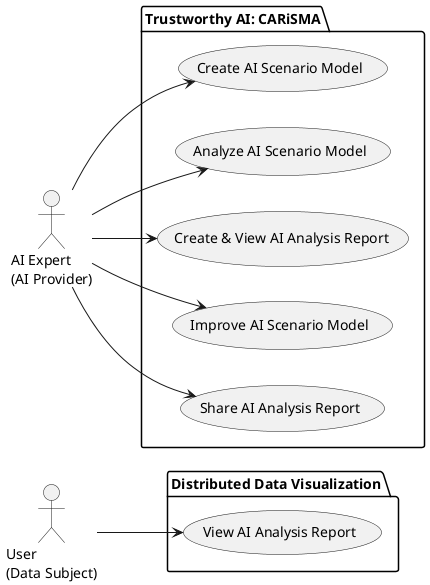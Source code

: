 @startuml
left to right direction

actor u as "User\n(Data Subject)"
actor a as "AI Expert\n(AI Provider)"

package "Trustworthy AI: CARiSMA" {
	usecase UcCreate as "Create AI Scenario Model"
	usecase UcAnalyze as "Analyze AI Scenario Model"
	usecase UcView as "Create & View AI Analysis Report"
	usecase UcImprove as "Improve AI Scenario Model"
	usecase UcShare as "Share AI Analysis Report"
}
package "Distributed Data Visualization" {
	usecase UcDdView as "View AI Analysis Report"
}

a --> UcCreate
a --> UcAnalyze
a --> UcView
a --> UcImprove
a --> UcShare
u --> UcDdView

@enduml

